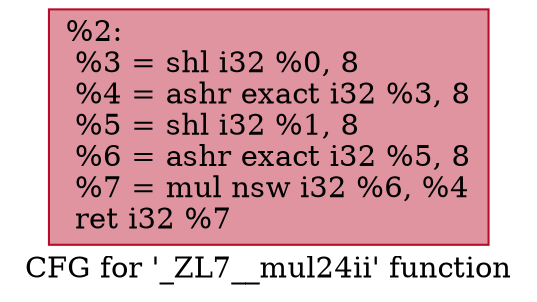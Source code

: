 digraph "CFG for '_ZL7__mul24ii' function" {
	label="CFG for '_ZL7__mul24ii' function";

	Node0x5563af2f9f60 [shape=record,color="#b70d28ff", style=filled, fillcolor="#b70d2870",label="{%2:\l  %3 = shl i32 %0, 8\l  %4 = ashr exact i32 %3, 8\l  %5 = shl i32 %1, 8\l  %6 = ashr exact i32 %5, 8\l  %7 = mul nsw i32 %6, %4\l  ret i32 %7\l}"];
}
